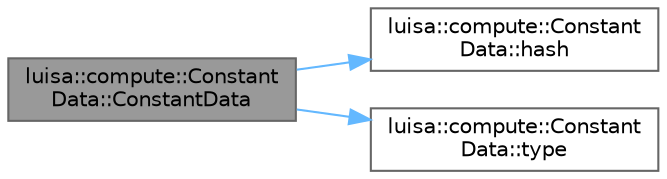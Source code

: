 digraph "luisa::compute::ConstantData::ConstantData"
{
 // LATEX_PDF_SIZE
  bgcolor="transparent";
  edge [fontname=Helvetica,fontsize=10,labelfontname=Helvetica,labelfontsize=10];
  node [fontname=Helvetica,fontsize=10,shape=box,height=0.2,width=0.4];
  rankdir="LR";
  Node1 [id="Node000001",label="luisa::compute::Constant\lData::ConstantData",height=0.2,width=0.4,color="gray40", fillcolor="grey60", style="filled", fontcolor="black",tooltip=" "];
  Node1 -> Node2 [id="edge3_Node000001_Node000002",color="steelblue1",style="solid",tooltip=" "];
  Node2 [id="Node000002",label="luisa::compute::Constant\lData::hash",height=0.2,width=0.4,color="grey40", fillcolor="white", style="filled",URL="$classluisa_1_1compute_1_1_constant_data.html#a0a85f8d4be041e7345618846f398dfe0",tooltip=" "];
  Node1 -> Node3 [id="edge4_Node000001_Node000003",color="steelblue1",style="solid",tooltip=" "];
  Node3 [id="Node000003",label="luisa::compute::Constant\lData::type",height=0.2,width=0.4,color="grey40", fillcolor="white", style="filled",URL="$classluisa_1_1compute_1_1_constant_data.html#a1e3a4c22a975e462d3137a9117805e3f",tooltip=" "];
}
